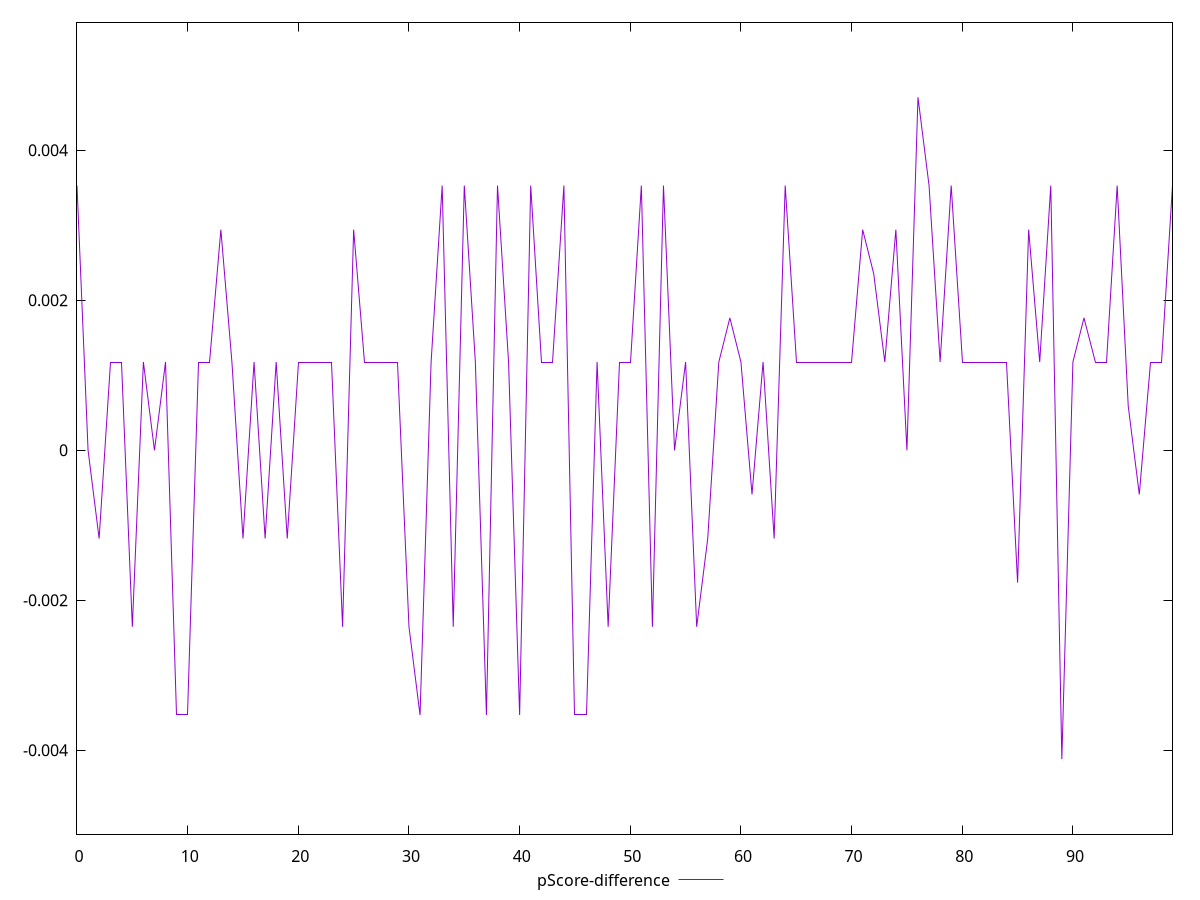 reset

$pScoreDifference <<EOF
0 0.0035294117647058365
1 0
2 -0.0011764705882352788
3 0.0011764705882352788
4 0.0011764705882352788
5 -0.002352941176470613
6 0.0011764705882352788
7 0
8 0.0011764705882352788
9 -0.0035294117647059475
10 -0.0035294117647059475
11 0.0011764705882352788
12 0.0011764705882352788
13 0.002941176470588225
14 0.0011764705882352788
15 -0.0011764705882352788
16 0.0011764705882352788
17 -0.0011764705882353343
18 0.0011764705882352788
19 -0.0011764705882352788
20 0.0011764705882352788
21 0.0011764705882352788
22 0.0011764705882352788
23 0.0011764705882352788
24 -0.002352941176470613
25 0.002941176470588225
26 0.0011764705882352788
27 0.0011764705882352788
28 0.0011764705882352788
29 0.0011764705882352788
30 -0.002352941176470613
31 -0.0035294117647059475
32 0.0011764705882352788
33 0.0035294117647058365
34 -0.002352941176470613
35 0.0035294117647058365
36 0.0011764705882352788
37 -0.0035294117647059475
38 0.0035294117647058365
39 0.0011764705882352788
40 -0.0035294117647059475
41 0.0035294117647058365
42 0.0011764705882352788
43 0.0011764705882352788
44 0.0035294117647058365
45 -0.0035294117647059475
46 -0.0035294117647059475
47 0.0011764705882352788
48 -0.002352941176470613
49 0.0011764705882352788
50 0.0011764705882352788
51 0.0035294117647058365
52 -0.002352941176470613
53 0.0035294117647058365
54 0
55 0.0011764705882352788
56 -0.002352941176470613
57 -0.0011764705882352788
58 0.0011764705882352788
59 0.001764705882352946
60 0.0011764705882352788
61 -0.0005882352941176672
62 0.0011764705882352788
63 -0.0011764705882353343
64 0.0035294117647058365
65 0.0011764705882352788
66 0.0011764705882352788
67 0.0011764705882352788
68 0.0011764705882352788
69 0.0011764705882352788
70 0.0011764705882352788
71 0.002941176470588225
72 0.002352941176470613
73 0.0011764705882352788
74 0.002941176470588225
75 0
76 0.004705882352941171
77 0.0035294117647058365
78 0.0011764705882352788
79 0.0035294117647058365
80 0.0011764705882352788
81 0.0011764705882352788
82 0.0011764705882352788
83 0.0011764705882352788
84 0.0011764705882352788
85 -0.0017647058823528905
86 0.002941176470588225
87 0.0011764705882352788
88 0.0035294117647058365
89 -0.004117647058823504
90 0.0011764705882352788
91 0.001764705882352946
92 0.0011764705882352788
93 0.0011764705882352788
94 0.0035294117647058365
95 0.0005882352941176117
96 -0.0005882352941176672
97 0.0011764705882352788
98 0.0011764705882352788
99 0.0035294117647058365
EOF

set key outside below
set xrange [0:99]
set yrange [-0.005117647058823504:0.005705882352941171]
set trange [-0.005117647058823504:0.005705882352941171]
set terminal svg size 640, 500 enhanced background rgb 'white'
set output "report_00018_2021-02-10T15-25-16.877Z/unused-javascript/samples/pages+cached+noadtech/pScore-difference/values.svg"

plot $pScoreDifference title "pScore-difference" with line

reset
